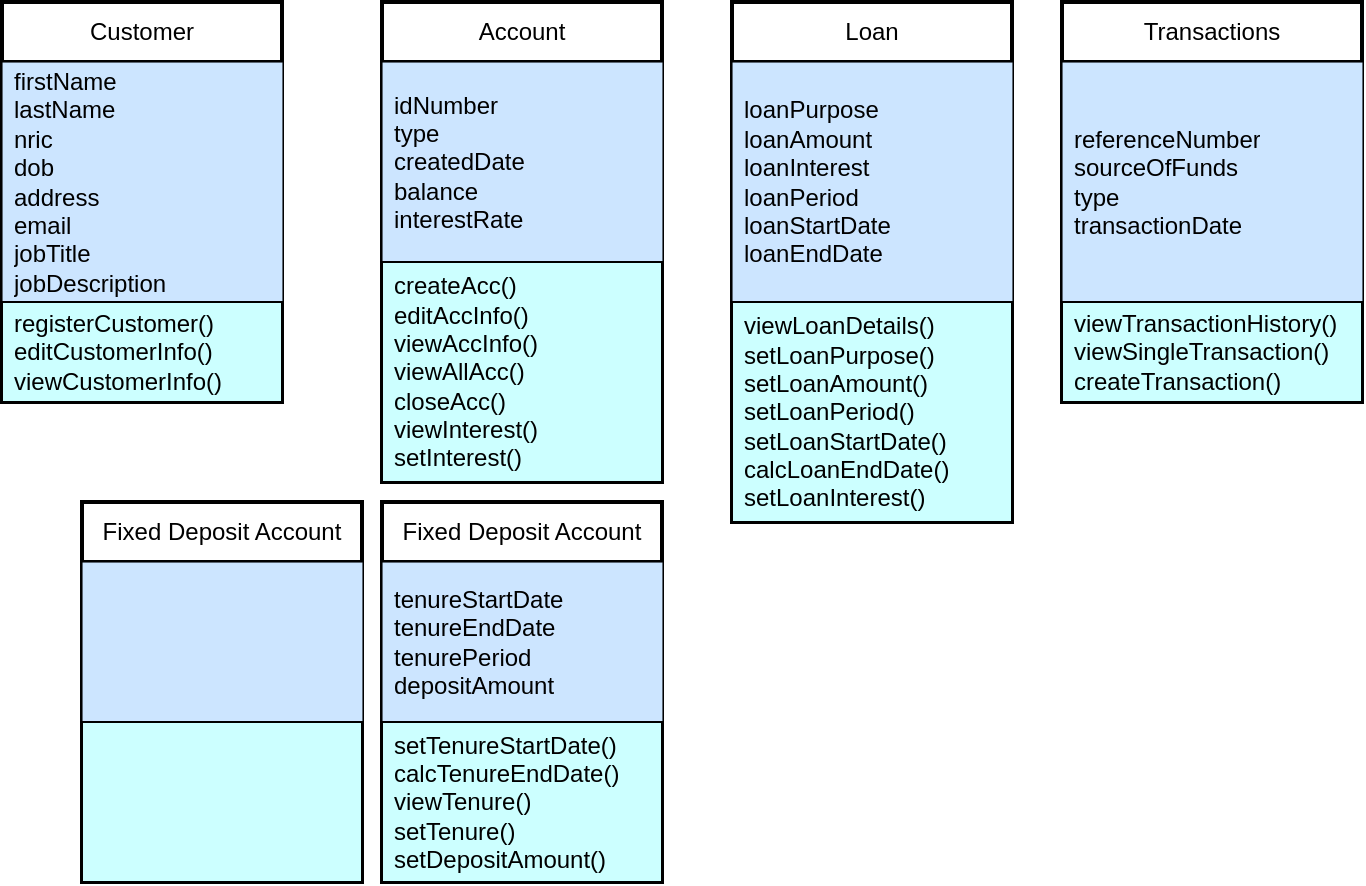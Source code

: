 <mxfile>
    <diagram id="mVVZuIbcRVi6dqPjKtax" name="Page-1">
        <mxGraphModel dx="1120" dy="435" grid="1" gridSize="10" guides="1" tooltips="1" connect="1" arrows="1" fold="1" page="1" pageScale="1" pageWidth="850" pageHeight="1100" math="0" shadow="0">
            <root>
                <mxCell id="0"/>
                <mxCell id="1" parent="0"/>
                <mxCell id="2" value="Customer" style="swimlane;fontStyle=0;childLayout=stackLayout;horizontal=1;startSize=30;horizontalStack=0;resizeParent=1;resizeParentMax=0;resizeLast=0;collapsible=1;marginBottom=0;whiteSpace=wrap;html=1;strokeColor=#000000;strokeWidth=2;" parent="1" vertex="1">
                    <mxGeometry x="60" y="100" width="140" height="200" as="geometry"/>
                </mxCell>
                <mxCell id="3" value="firstName&lt;br&gt;lastName&lt;br&gt;nric&lt;br&gt;dob&lt;br&gt;address&lt;br&gt;email&lt;br&gt;jobTitle&lt;br&gt;jobDescription" style="text;strokeColor=#000000;fillColor=#CCE5FF;align=left;verticalAlign=middle;spacingLeft=4;spacingRight=4;overflow=hidden;points=[[0,0.5],[1,0.5]];portConstraint=eastwest;rotatable=0;whiteSpace=wrap;html=1;strokeWidth=0;rounded=0;shadow=0;" parent="2" vertex="1">
                    <mxGeometry y="30" width="140" height="120" as="geometry"/>
                </mxCell>
                <mxCell id="4" value="registerCustomer()&lt;br&gt;editCustomerInfo()&lt;br&gt;viewCustomerInfo()" style="text;strokeColor=#000000;fillColor=#CCFFFF;align=left;verticalAlign=middle;spacingLeft=4;spacingRight=4;overflow=hidden;points=[[0,0.5],[1,0.5]];portConstraint=eastwest;rotatable=0;whiteSpace=wrap;html=1;strokeWidth=1;" parent="2" vertex="1">
                    <mxGeometry y="150" width="140" height="50" as="geometry"/>
                </mxCell>
                <mxCell id="8" value="Account" style="swimlane;fontStyle=0;childLayout=stackLayout;horizontal=1;startSize=30;horizontalStack=0;resizeParent=1;resizeParentMax=0;resizeLast=0;collapsible=1;marginBottom=0;whiteSpace=wrap;html=1;strokeColor=#000000;strokeWidth=2;" parent="1" vertex="1">
                    <mxGeometry x="250" y="100" width="140" height="240" as="geometry"/>
                </mxCell>
                <mxCell id="9" value="idNumber&lt;br&gt;type&lt;br&gt;createdDate&lt;br&gt;balance&lt;br&gt;interestRate" style="text;strokeColor=#000000;fillColor=#CCE5FF;align=left;verticalAlign=middle;spacingLeft=4;spacingRight=4;overflow=hidden;points=[[0,0.5],[1,0.5]];portConstraint=eastwest;rotatable=0;whiteSpace=wrap;html=1;strokeWidth=0;rounded=0;shadow=0;" parent="8" vertex="1">
                    <mxGeometry y="30" width="140" height="100" as="geometry"/>
                </mxCell>
                <mxCell id="10" value="createAcc()&lt;br&gt;editAccInfo()&lt;br&gt;viewAccInfo()&lt;br&gt;viewAllAcc()&lt;br&gt;closeAcc()&lt;br&gt;viewInterest()&lt;br&gt;setInterest()" style="text;strokeColor=#000000;fillColor=#CCFFFF;align=left;verticalAlign=middle;spacingLeft=4;spacingRight=4;overflow=hidden;points=[[0,0.5],[1,0.5]];portConstraint=eastwest;rotatable=0;whiteSpace=wrap;html=1;strokeWidth=1;" parent="8" vertex="1">
                    <mxGeometry y="130" width="140" height="110" as="geometry"/>
                </mxCell>
                <mxCell id="11" value="Loan" style="swimlane;fontStyle=0;childLayout=stackLayout;horizontal=1;startSize=30;horizontalStack=0;resizeParent=1;resizeParentMax=0;resizeLast=0;collapsible=1;marginBottom=0;whiteSpace=wrap;html=1;strokeColor=#000000;strokeWidth=2;" parent="1" vertex="1">
                    <mxGeometry x="425" y="100" width="140" height="260" as="geometry"/>
                </mxCell>
                <mxCell id="12" value="loanPurpose&lt;br&gt;loanAmount&lt;br&gt;loanInterest&lt;br&gt;loanPeriod&lt;br&gt;loanStartDate&lt;br&gt;loanEndDate" style="text;strokeColor=#000000;fillColor=#CCE5FF;align=left;verticalAlign=middle;spacingLeft=4;spacingRight=4;overflow=hidden;points=[[0,0.5],[1,0.5]];portConstraint=eastwest;rotatable=0;whiteSpace=wrap;html=1;strokeWidth=0;rounded=0;shadow=0;" parent="11" vertex="1">
                    <mxGeometry y="30" width="140" height="120" as="geometry"/>
                </mxCell>
                <mxCell id="13" value="viewLoanDetails()&lt;br&gt;setLoanPurpose()&lt;br&gt;setLoanAmount()&lt;br&gt;setLoanPeriod()&lt;br&gt;setLoanStartDate()&lt;br style=&quot;border-color: var(--border-color);&quot;&gt;calcLoanEndDate()&lt;br style=&quot;border-color: var(--border-color);&quot;&gt;setLoanInterest()" style="text;strokeColor=#000000;fillColor=#CCFFFF;align=left;verticalAlign=middle;spacingLeft=4;spacingRight=4;overflow=hidden;points=[[0,0.5],[1,0.5]];portConstraint=eastwest;rotatable=0;whiteSpace=wrap;html=1;strokeWidth=1;" parent="11" vertex="1">
                    <mxGeometry y="150" width="140" height="110" as="geometry"/>
                </mxCell>
                <mxCell id="14" value="Transactions" style="swimlane;fontStyle=0;childLayout=stackLayout;horizontal=1;startSize=30;horizontalStack=0;resizeParent=1;resizeParentMax=0;resizeLast=0;collapsible=1;marginBottom=0;whiteSpace=wrap;html=1;strokeColor=#000000;strokeWidth=2;" parent="1" vertex="1">
                    <mxGeometry x="590" y="100" width="150" height="200" as="geometry"/>
                </mxCell>
                <mxCell id="15" value="referenceNumber&lt;br&gt;sourceOfFunds&lt;br&gt;type&lt;br&gt;transactionDate&lt;br&gt;" style="text;strokeColor=#000000;fillColor=#CCE5FF;align=left;verticalAlign=middle;spacingLeft=4;spacingRight=4;overflow=hidden;points=[[0,0.5],[1,0.5]];portConstraint=eastwest;rotatable=0;whiteSpace=wrap;html=1;strokeWidth=0;rounded=0;shadow=0;" parent="14" vertex="1">
                    <mxGeometry y="30" width="150" height="120" as="geometry"/>
                </mxCell>
                <mxCell id="16" value="viewTransactionHistory()&lt;br&gt;viewSingleTransaction()&lt;br&gt;createTransaction()" style="text;strokeColor=#000000;fillColor=#CCFFFF;align=left;verticalAlign=middle;spacingLeft=4;spacingRight=4;overflow=hidden;points=[[0,0.5],[1,0.5]];portConstraint=eastwest;rotatable=0;whiteSpace=wrap;html=1;strokeWidth=1;" parent="14" vertex="1">
                    <mxGeometry y="150" width="150" height="50" as="geometry"/>
                </mxCell>
                <mxCell id="17" value="Fixed Deposit Account" style="swimlane;fontStyle=0;childLayout=stackLayout;horizontal=1;startSize=30;horizontalStack=0;resizeParent=1;resizeParentMax=0;resizeLast=0;collapsible=1;marginBottom=0;whiteSpace=wrap;html=1;strokeColor=#000000;strokeWidth=2;" vertex="1" parent="1">
                    <mxGeometry x="250" y="350" width="140" height="190" as="geometry"/>
                </mxCell>
                <mxCell id="18" value="tenureStartDate&lt;br style=&quot;border-color: var(--border-color);&quot;&gt;tenureEndDate&lt;br&gt;tenurePeriod&lt;br style=&quot;border-color: var(--border-color);&quot;&gt;depositAmount" style="text;strokeColor=#000000;fillColor=#CCE5FF;align=left;verticalAlign=middle;spacingLeft=4;spacingRight=4;overflow=hidden;points=[[0,0.5],[1,0.5]];portConstraint=eastwest;rotatable=0;whiteSpace=wrap;html=1;strokeWidth=0;rounded=0;shadow=0;" vertex="1" parent="17">
                    <mxGeometry y="30" width="140" height="80" as="geometry"/>
                </mxCell>
                <mxCell id="19" value="setTenureStartDate()&lt;br&gt;calcTenureEndDate()&lt;br&gt;viewTenure()&lt;br style=&quot;border-color: var(--border-color);&quot;&gt;setTenure()&lt;br style=&quot;border-color: var(--border-color);&quot;&gt;setDepositAmount()" style="text;strokeColor=#000000;fillColor=#CCFFFF;align=left;verticalAlign=middle;spacingLeft=4;spacingRight=4;overflow=hidden;points=[[0,0.5],[1,0.5]];portConstraint=eastwest;rotatable=0;whiteSpace=wrap;html=1;strokeWidth=1;" vertex="1" parent="17">
                    <mxGeometry y="110" width="140" height="80" as="geometry"/>
                </mxCell>
                <mxCell id="20" value="Fixed Deposit Account" style="swimlane;fontStyle=0;childLayout=stackLayout;horizontal=1;startSize=30;horizontalStack=0;resizeParent=1;resizeParentMax=0;resizeLast=0;collapsible=1;marginBottom=0;whiteSpace=wrap;html=1;strokeColor=#000000;strokeWidth=2;" vertex="1" parent="1">
                    <mxGeometry x="100" y="350" width="140" height="190" as="geometry"/>
                </mxCell>
                <mxCell id="21" value="" style="text;strokeColor=#000000;fillColor=#CCE5FF;align=left;verticalAlign=middle;spacingLeft=4;spacingRight=4;overflow=hidden;points=[[0,0.5],[1,0.5]];portConstraint=eastwest;rotatable=0;whiteSpace=wrap;html=1;strokeWidth=0;rounded=0;shadow=0;" vertex="1" parent="20">
                    <mxGeometry y="30" width="140" height="80" as="geometry"/>
                </mxCell>
                <mxCell id="22" value="" style="text;strokeColor=#000000;fillColor=#CCFFFF;align=left;verticalAlign=middle;spacingLeft=4;spacingRight=4;overflow=hidden;points=[[0,0.5],[1,0.5]];portConstraint=eastwest;rotatable=0;whiteSpace=wrap;html=1;strokeWidth=1;" vertex="1" parent="20">
                    <mxGeometry y="110" width="140" height="80" as="geometry"/>
                </mxCell>
            </root>
        </mxGraphModel>
    </diagram>
</mxfile>